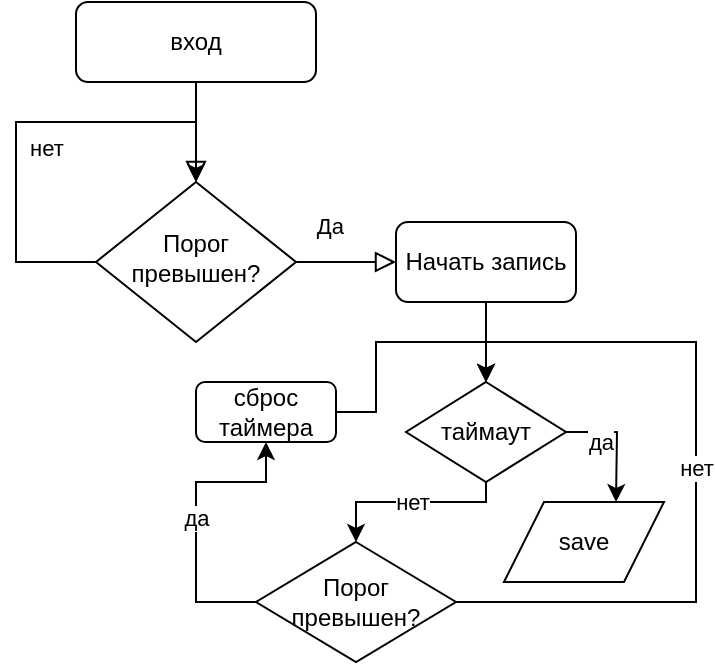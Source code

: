 <mxfile version="21.3.8" type="github">
  <diagram id="C5RBs43oDa-KdzZeNtuy" name="Page-1">
    <mxGraphModel dx="560" dy="297" grid="1" gridSize="10" guides="1" tooltips="1" connect="1" arrows="1" fold="1" page="1" pageScale="1" pageWidth="827" pageHeight="1169" math="0" shadow="0">
      <root>
        <mxCell id="WIyWlLk6GJQsqaUBKTNV-0" />
        <mxCell id="WIyWlLk6GJQsqaUBKTNV-1" parent="WIyWlLk6GJQsqaUBKTNV-0" />
        <mxCell id="WIyWlLk6GJQsqaUBKTNV-2" value="" style="rounded=0;html=1;jettySize=auto;orthogonalLoop=1;fontSize=11;endArrow=block;endFill=0;endSize=8;strokeWidth=1;shadow=0;labelBackgroundColor=none;edgeStyle=orthogonalEdgeStyle;" parent="WIyWlLk6GJQsqaUBKTNV-1" source="WIyWlLk6GJQsqaUBKTNV-3" target="WIyWlLk6GJQsqaUBKTNV-6" edge="1">
          <mxGeometry relative="1" as="geometry" />
        </mxCell>
        <mxCell id="WIyWlLk6GJQsqaUBKTNV-3" value="вход" style="rounded=1;whiteSpace=wrap;html=1;fontSize=12;glass=0;strokeWidth=1;shadow=0;" parent="WIyWlLk6GJQsqaUBKTNV-1" vertex="1">
          <mxGeometry x="160" y="80" width="120" height="40" as="geometry" />
        </mxCell>
        <mxCell id="WIyWlLk6GJQsqaUBKTNV-5" value="Да" style="edgeStyle=orthogonalEdgeStyle;rounded=0;html=1;jettySize=auto;orthogonalLoop=1;fontSize=11;endArrow=block;endFill=0;endSize=8;strokeWidth=1;shadow=0;labelBackgroundColor=none;verticalAlign=bottom;align=right;" parent="WIyWlLk6GJQsqaUBKTNV-1" source="WIyWlLk6GJQsqaUBKTNV-6" edge="1">
          <mxGeometry y="10" relative="1" as="geometry">
            <mxPoint as="offset" />
            <mxPoint x="320" y="210" as="targetPoint" />
          </mxGeometry>
        </mxCell>
        <mxCell id="l-F1KTOtRn9Ps7DQi2KS-1" value="нет" style="edgeStyle=orthogonalEdgeStyle;rounded=0;orthogonalLoop=1;jettySize=auto;html=1;align=left;verticalAlign=top;" edge="1" parent="WIyWlLk6GJQsqaUBKTNV-1" source="WIyWlLk6GJQsqaUBKTNV-6">
          <mxGeometry relative="1" as="geometry">
            <mxPoint x="220" y="170" as="targetPoint" />
            <Array as="points">
              <mxPoint x="130" y="210" />
              <mxPoint x="130" y="140" />
              <mxPoint x="220" y="140" />
            </Array>
          </mxGeometry>
        </mxCell>
        <mxCell id="WIyWlLk6GJQsqaUBKTNV-6" value="Порог превышен?" style="rhombus;whiteSpace=wrap;html=1;shadow=0;fontFamily=Helvetica;fontSize=12;align=center;strokeWidth=1;spacing=6;spacingTop=-4;" parent="WIyWlLk6GJQsqaUBKTNV-1" vertex="1">
          <mxGeometry x="170" y="170" width="100" height="80" as="geometry" />
        </mxCell>
        <mxCell id="l-F1KTOtRn9Ps7DQi2KS-2" style="edgeStyle=orthogonalEdgeStyle;rounded=0;orthogonalLoop=1;jettySize=auto;html=1;" edge="1" parent="WIyWlLk6GJQsqaUBKTNV-1" source="l-F1KTOtRn9Ps7DQi2KS-0">
          <mxGeometry relative="1" as="geometry">
            <mxPoint x="365" y="270" as="targetPoint" />
          </mxGeometry>
        </mxCell>
        <mxCell id="l-F1KTOtRn9Ps7DQi2KS-0" value="Начать запись" style="rounded=1;whiteSpace=wrap;html=1;" vertex="1" parent="WIyWlLk6GJQsqaUBKTNV-1">
          <mxGeometry x="320" y="190" width="90" height="40" as="geometry" />
        </mxCell>
        <mxCell id="l-F1KTOtRn9Ps7DQi2KS-5" value="да" style="edgeStyle=orthogonalEdgeStyle;rounded=0;orthogonalLoop=1;jettySize=auto;html=1;align=right;verticalAlign=middle;" edge="1" parent="WIyWlLk6GJQsqaUBKTNV-1" source="l-F1KTOtRn9Ps7DQi2KS-4">
          <mxGeometry relative="1" as="geometry">
            <mxPoint x="430" y="330" as="targetPoint" />
          </mxGeometry>
        </mxCell>
        <mxCell id="l-F1KTOtRn9Ps7DQi2KS-6" value="нет" style="edgeStyle=orthogonalEdgeStyle;rounded=0;orthogonalLoop=1;jettySize=auto;html=1;" edge="1" parent="WIyWlLk6GJQsqaUBKTNV-1" source="l-F1KTOtRn9Ps7DQi2KS-4" target="l-F1KTOtRn9Ps7DQi2KS-7">
          <mxGeometry relative="1" as="geometry">
            <mxPoint x="300" y="330" as="targetPoint" />
            <Array as="points">
              <mxPoint x="365" y="330" />
              <mxPoint x="300" y="330" />
            </Array>
          </mxGeometry>
        </mxCell>
        <mxCell id="l-F1KTOtRn9Ps7DQi2KS-4" value="таймаут" style="rhombus;whiteSpace=wrap;html=1;" vertex="1" parent="WIyWlLk6GJQsqaUBKTNV-1">
          <mxGeometry x="325" y="270" width="80" height="50" as="geometry" />
        </mxCell>
        <mxCell id="l-F1KTOtRn9Ps7DQi2KS-8" value="да" style="edgeStyle=orthogonalEdgeStyle;rounded=0;orthogonalLoop=1;jettySize=auto;html=1;exitX=0;exitY=0.5;exitDx=0;exitDy=0;" edge="1" parent="WIyWlLk6GJQsqaUBKTNV-1" source="l-F1KTOtRn9Ps7DQi2KS-7" target="l-F1KTOtRn9Ps7DQi2KS-9">
          <mxGeometry relative="1" as="geometry">
            <mxPoint x="240" y="270" as="targetPoint" />
            <Array as="points">
              <mxPoint x="220" y="380" />
              <mxPoint x="220" y="320" />
              <mxPoint x="255" y="320" />
            </Array>
          </mxGeometry>
        </mxCell>
        <mxCell id="l-F1KTOtRn9Ps7DQi2KS-11" value="нет" style="edgeStyle=orthogonalEdgeStyle;rounded=0;orthogonalLoop=1;jettySize=auto;html=1;entryX=0.5;entryY=0;entryDx=0;entryDy=0;" edge="1" parent="WIyWlLk6GJQsqaUBKTNV-1" source="l-F1KTOtRn9Ps7DQi2KS-7" target="l-F1KTOtRn9Ps7DQi2KS-4">
          <mxGeometry relative="1" as="geometry">
            <mxPoint x="460" y="250" as="targetPoint" />
            <Array as="points">
              <mxPoint x="470" y="380" />
              <mxPoint x="470" y="250" />
              <mxPoint x="365" y="250" />
            </Array>
          </mxGeometry>
        </mxCell>
        <mxCell id="l-F1KTOtRn9Ps7DQi2KS-7" value="Порог превышен?" style="rhombus;whiteSpace=wrap;html=1;verticalAlign=middle;" vertex="1" parent="WIyWlLk6GJQsqaUBKTNV-1">
          <mxGeometry x="250" y="350" width="100" height="60" as="geometry" />
        </mxCell>
        <mxCell id="l-F1KTOtRn9Ps7DQi2KS-10" style="edgeStyle=orthogonalEdgeStyle;rounded=0;orthogonalLoop=1;jettySize=auto;html=1;entryX=0.5;entryY=0;entryDx=0;entryDy=0;" edge="1" parent="WIyWlLk6GJQsqaUBKTNV-1" source="l-F1KTOtRn9Ps7DQi2KS-9" target="l-F1KTOtRn9Ps7DQi2KS-4">
          <mxGeometry relative="1" as="geometry" />
        </mxCell>
        <mxCell id="l-F1KTOtRn9Ps7DQi2KS-9" value="сброс таймера" style="rounded=1;whiteSpace=wrap;html=1;" vertex="1" parent="WIyWlLk6GJQsqaUBKTNV-1">
          <mxGeometry x="220" y="270" width="70" height="30" as="geometry" />
        </mxCell>
        <mxCell id="l-F1KTOtRn9Ps7DQi2KS-12" value="save" style="shape=parallelogram;perimeter=parallelogramPerimeter;whiteSpace=wrap;html=1;fixedSize=1;" vertex="1" parent="WIyWlLk6GJQsqaUBKTNV-1">
          <mxGeometry x="374" y="330" width="80" height="40" as="geometry" />
        </mxCell>
      </root>
    </mxGraphModel>
  </diagram>
</mxfile>
